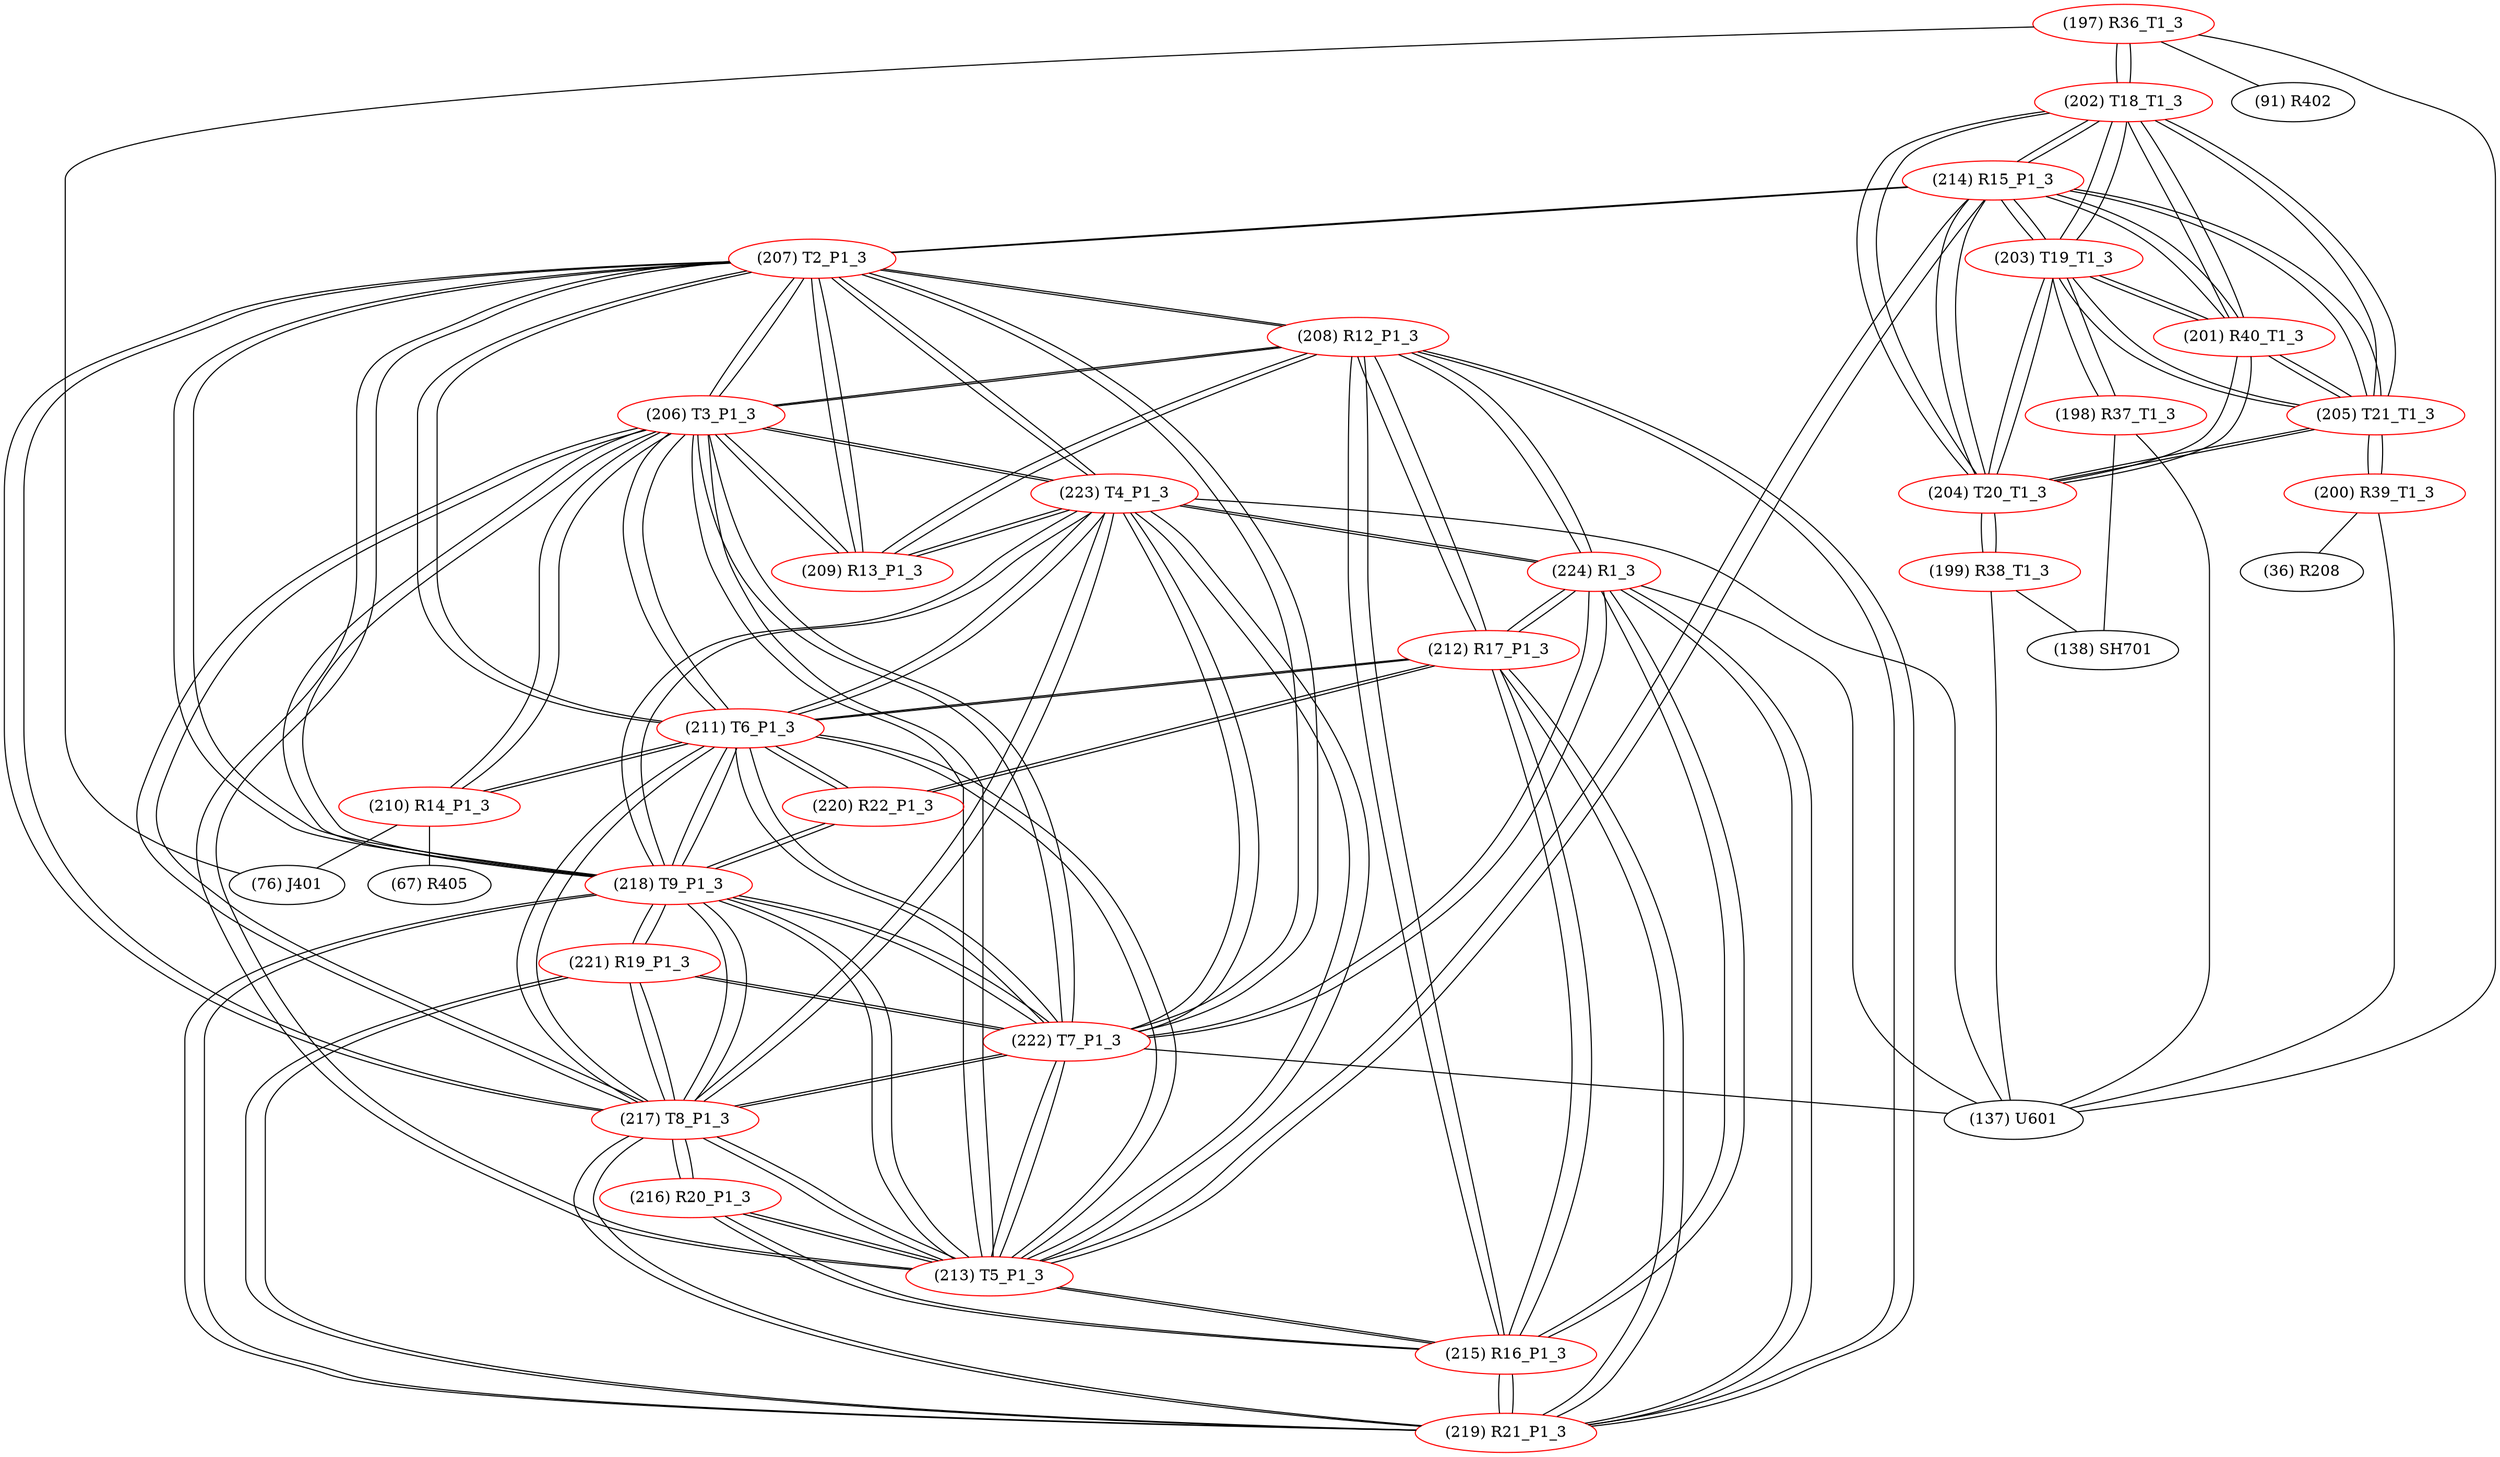 graph {
	197 [label="(197) R36_T1_3" color=red]
	76 [label="(76) J401"]
	137 [label="(137) U601"]
	91 [label="(91) R402"]
	202 [label="(202) T18_T1_3"]
	198 [label="(198) R37_T1_3" color=red]
	137 [label="(137) U601"]
	138 [label="(138) SH701"]
	203 [label="(203) T19_T1_3"]
	199 [label="(199) R38_T1_3" color=red]
	137 [label="(137) U601"]
	138 [label="(138) SH701"]
	204 [label="(204) T20_T1_3"]
	200 [label="(200) R39_T1_3" color=red]
	36 [label="(36) R208"]
	137 [label="(137) U601"]
	205 [label="(205) T21_T1_3"]
	201 [label="(201) R40_T1_3" color=red]
	214 [label="(214) R15_P1_3"]
	202 [label="(202) T18_T1_3"]
	205 [label="(205) T21_T1_3"]
	204 [label="(204) T20_T1_3"]
	203 [label="(203) T19_T1_3"]
	202 [label="(202) T18_T1_3" color=red]
	204 [label="(204) T20_T1_3"]
	203 [label="(203) T19_T1_3"]
	205 [label="(205) T21_T1_3"]
	197 [label="(197) R36_T1_3"]
	214 [label="(214) R15_P1_3"]
	201 [label="(201) R40_T1_3"]
	203 [label="(203) T19_T1_3" color=red]
	204 [label="(204) T20_T1_3"]
	202 [label="(202) T18_T1_3"]
	205 [label="(205) T21_T1_3"]
	198 [label="(198) R37_T1_3"]
	214 [label="(214) R15_P1_3"]
	201 [label="(201) R40_T1_3"]
	204 [label="(204) T20_T1_3" color=red]
	203 [label="(203) T19_T1_3"]
	202 [label="(202) T18_T1_3"]
	205 [label="(205) T21_T1_3"]
	199 [label="(199) R38_T1_3"]
	214 [label="(214) R15_P1_3"]
	201 [label="(201) R40_T1_3"]
	205 [label="(205) T21_T1_3" color=red]
	204 [label="(204) T20_T1_3"]
	203 [label="(203) T19_T1_3"]
	202 [label="(202) T18_T1_3"]
	200 [label="(200) R39_T1_3"]
	214 [label="(214) R15_P1_3"]
	201 [label="(201) R40_T1_3"]
	206 [label="(206) T3_P1_3" color=red]
	223 [label="(223) T4_P1_3"]
	222 [label="(222) T7_P1_3"]
	213 [label="(213) T5_P1_3"]
	218 [label="(218) T9_P1_3"]
	217 [label="(217) T8_P1_3"]
	211 [label="(211) T6_P1_3"]
	207 [label="(207) T2_P1_3"]
	210 [label="(210) R14_P1_3"]
	209 [label="(209) R13_P1_3"]
	208 [label="(208) R12_P1_3"]
	207 [label="(207) T2_P1_3" color=red]
	206 [label="(206) T3_P1_3"]
	223 [label="(223) T4_P1_3"]
	222 [label="(222) T7_P1_3"]
	213 [label="(213) T5_P1_3"]
	218 [label="(218) T9_P1_3"]
	217 [label="(217) T8_P1_3"]
	211 [label="(211) T6_P1_3"]
	209 [label="(209) R13_P1_3"]
	208 [label="(208) R12_P1_3"]
	214 [label="(214) R15_P1_3"]
	208 [label="(208) R12_P1_3" color=red]
	219 [label="(219) R21_P1_3"]
	215 [label="(215) R16_P1_3"]
	212 [label="(212) R17_P1_3"]
	224 [label="(224) R1_3"]
	209 [label="(209) R13_P1_3"]
	206 [label="(206) T3_P1_3"]
	207 [label="(207) T2_P1_3"]
	209 [label="(209) R13_P1_3" color=red]
	223 [label="(223) T4_P1_3"]
	206 [label="(206) T3_P1_3"]
	208 [label="(208) R12_P1_3"]
	207 [label="(207) T2_P1_3"]
	210 [label="(210) R14_P1_3" color=red]
	76 [label="(76) J401"]
	67 [label="(67) R405"]
	206 [label="(206) T3_P1_3"]
	211 [label="(211) T6_P1_3"]
	211 [label="(211) T6_P1_3" color=red]
	206 [label="(206) T3_P1_3"]
	223 [label="(223) T4_P1_3"]
	222 [label="(222) T7_P1_3"]
	213 [label="(213) T5_P1_3"]
	218 [label="(218) T9_P1_3"]
	217 [label="(217) T8_P1_3"]
	207 [label="(207) T2_P1_3"]
	210 [label="(210) R14_P1_3"]
	220 [label="(220) R22_P1_3"]
	212 [label="(212) R17_P1_3"]
	212 [label="(212) R17_P1_3" color=red]
	219 [label="(219) R21_P1_3"]
	215 [label="(215) R16_P1_3"]
	208 [label="(208) R12_P1_3"]
	224 [label="(224) R1_3"]
	220 [label="(220) R22_P1_3"]
	211 [label="(211) T6_P1_3"]
	213 [label="(213) T5_P1_3" color=red]
	206 [label="(206) T3_P1_3"]
	223 [label="(223) T4_P1_3"]
	222 [label="(222) T7_P1_3"]
	218 [label="(218) T9_P1_3"]
	217 [label="(217) T8_P1_3"]
	211 [label="(211) T6_P1_3"]
	207 [label="(207) T2_P1_3"]
	214 [label="(214) R15_P1_3"]
	215 [label="(215) R16_P1_3"]
	216 [label="(216) R20_P1_3"]
	214 [label="(214) R15_P1_3" color=red]
	202 [label="(202) T18_T1_3"]
	205 [label="(205) T21_T1_3"]
	204 [label="(204) T20_T1_3"]
	203 [label="(203) T19_T1_3"]
	201 [label="(201) R40_T1_3"]
	207 [label="(207) T2_P1_3"]
	213 [label="(213) T5_P1_3"]
	215 [label="(215) R16_P1_3" color=red]
	219 [label="(219) R21_P1_3"]
	208 [label="(208) R12_P1_3"]
	212 [label="(212) R17_P1_3"]
	224 [label="(224) R1_3"]
	213 [label="(213) T5_P1_3"]
	216 [label="(216) R20_P1_3"]
	216 [label="(216) R20_P1_3" color=red]
	217 [label="(217) T8_P1_3"]
	215 [label="(215) R16_P1_3"]
	213 [label="(213) T5_P1_3"]
	217 [label="(217) T8_P1_3" color=red]
	206 [label="(206) T3_P1_3"]
	223 [label="(223) T4_P1_3"]
	222 [label="(222) T7_P1_3"]
	213 [label="(213) T5_P1_3"]
	218 [label="(218) T9_P1_3"]
	211 [label="(211) T6_P1_3"]
	207 [label="(207) T2_P1_3"]
	219 [label="(219) R21_P1_3"]
	221 [label="(221) R19_P1_3"]
	216 [label="(216) R20_P1_3"]
	218 [label="(218) T9_P1_3" color=red]
	220 [label="(220) R22_P1_3"]
	206 [label="(206) T3_P1_3"]
	223 [label="(223) T4_P1_3"]
	222 [label="(222) T7_P1_3"]
	213 [label="(213) T5_P1_3"]
	217 [label="(217) T8_P1_3"]
	211 [label="(211) T6_P1_3"]
	207 [label="(207) T2_P1_3"]
	219 [label="(219) R21_P1_3"]
	221 [label="(221) R19_P1_3"]
	219 [label="(219) R21_P1_3" color=red]
	215 [label="(215) R16_P1_3"]
	208 [label="(208) R12_P1_3"]
	212 [label="(212) R17_P1_3"]
	224 [label="(224) R1_3"]
	218 [label="(218) T9_P1_3"]
	217 [label="(217) T8_P1_3"]
	221 [label="(221) R19_P1_3"]
	220 [label="(220) R22_P1_3" color=red]
	218 [label="(218) T9_P1_3"]
	211 [label="(211) T6_P1_3"]
	212 [label="(212) R17_P1_3"]
	221 [label="(221) R19_P1_3" color=red]
	218 [label="(218) T9_P1_3"]
	219 [label="(219) R21_P1_3"]
	217 [label="(217) T8_P1_3"]
	222 [label="(222) T7_P1_3"]
	222 [label="(222) T7_P1_3" color=red]
	206 [label="(206) T3_P1_3"]
	223 [label="(223) T4_P1_3"]
	213 [label="(213) T5_P1_3"]
	218 [label="(218) T9_P1_3"]
	217 [label="(217) T8_P1_3"]
	211 [label="(211) T6_P1_3"]
	207 [label="(207) T2_P1_3"]
	224 [label="(224) R1_3"]
	137 [label="(137) U601"]
	221 [label="(221) R19_P1_3"]
	223 [label="(223) T4_P1_3" color=red]
	206 [label="(206) T3_P1_3"]
	222 [label="(222) T7_P1_3"]
	213 [label="(213) T5_P1_3"]
	218 [label="(218) T9_P1_3"]
	217 [label="(217) T8_P1_3"]
	211 [label="(211) T6_P1_3"]
	207 [label="(207) T2_P1_3"]
	209 [label="(209) R13_P1_3"]
	224 [label="(224) R1_3"]
	137 [label="(137) U601"]
	224 [label="(224) R1_3" color=red]
	223 [label="(223) T4_P1_3"]
	222 [label="(222) T7_P1_3"]
	137 [label="(137) U601"]
	219 [label="(219) R21_P1_3"]
	215 [label="(215) R16_P1_3"]
	208 [label="(208) R12_P1_3"]
	212 [label="(212) R17_P1_3"]
	197 -- 76
	197 -- 137
	197 -- 91
	197 -- 202
	198 -- 137
	198 -- 138
	198 -- 203
	199 -- 137
	199 -- 138
	199 -- 204
	200 -- 36
	200 -- 137
	200 -- 205
	201 -- 214
	201 -- 202
	201 -- 205
	201 -- 204
	201 -- 203
	202 -- 204
	202 -- 203
	202 -- 205
	202 -- 197
	202 -- 214
	202 -- 201
	203 -- 204
	203 -- 202
	203 -- 205
	203 -- 198
	203 -- 214
	203 -- 201
	204 -- 203
	204 -- 202
	204 -- 205
	204 -- 199
	204 -- 214
	204 -- 201
	205 -- 204
	205 -- 203
	205 -- 202
	205 -- 200
	205 -- 214
	205 -- 201
	206 -- 223
	206 -- 222
	206 -- 213
	206 -- 218
	206 -- 217
	206 -- 211
	206 -- 207
	206 -- 210
	206 -- 209
	206 -- 208
	207 -- 206
	207 -- 223
	207 -- 222
	207 -- 213
	207 -- 218
	207 -- 217
	207 -- 211
	207 -- 209
	207 -- 208
	207 -- 214
	208 -- 219
	208 -- 215
	208 -- 212
	208 -- 224
	208 -- 209
	208 -- 206
	208 -- 207
	209 -- 223
	209 -- 206
	209 -- 208
	209 -- 207
	210 -- 76
	210 -- 67
	210 -- 206
	210 -- 211
	211 -- 206
	211 -- 223
	211 -- 222
	211 -- 213
	211 -- 218
	211 -- 217
	211 -- 207
	211 -- 210
	211 -- 220
	211 -- 212
	212 -- 219
	212 -- 215
	212 -- 208
	212 -- 224
	212 -- 220
	212 -- 211
	213 -- 206
	213 -- 223
	213 -- 222
	213 -- 218
	213 -- 217
	213 -- 211
	213 -- 207
	213 -- 214
	213 -- 215
	213 -- 216
	214 -- 202
	214 -- 205
	214 -- 204
	214 -- 203
	214 -- 201
	214 -- 207
	214 -- 213
	215 -- 219
	215 -- 208
	215 -- 212
	215 -- 224
	215 -- 213
	215 -- 216
	216 -- 217
	216 -- 215
	216 -- 213
	217 -- 206
	217 -- 223
	217 -- 222
	217 -- 213
	217 -- 218
	217 -- 211
	217 -- 207
	217 -- 219
	217 -- 221
	217 -- 216
	218 -- 220
	218 -- 206
	218 -- 223
	218 -- 222
	218 -- 213
	218 -- 217
	218 -- 211
	218 -- 207
	218 -- 219
	218 -- 221
	219 -- 215
	219 -- 208
	219 -- 212
	219 -- 224
	219 -- 218
	219 -- 217
	219 -- 221
	220 -- 218
	220 -- 211
	220 -- 212
	221 -- 218
	221 -- 219
	221 -- 217
	221 -- 222
	222 -- 206
	222 -- 223
	222 -- 213
	222 -- 218
	222 -- 217
	222 -- 211
	222 -- 207
	222 -- 224
	222 -- 137
	222 -- 221
	223 -- 206
	223 -- 222
	223 -- 213
	223 -- 218
	223 -- 217
	223 -- 211
	223 -- 207
	223 -- 209
	223 -- 224
	223 -- 137
	224 -- 223
	224 -- 222
	224 -- 137
	224 -- 219
	224 -- 215
	224 -- 208
	224 -- 212
}